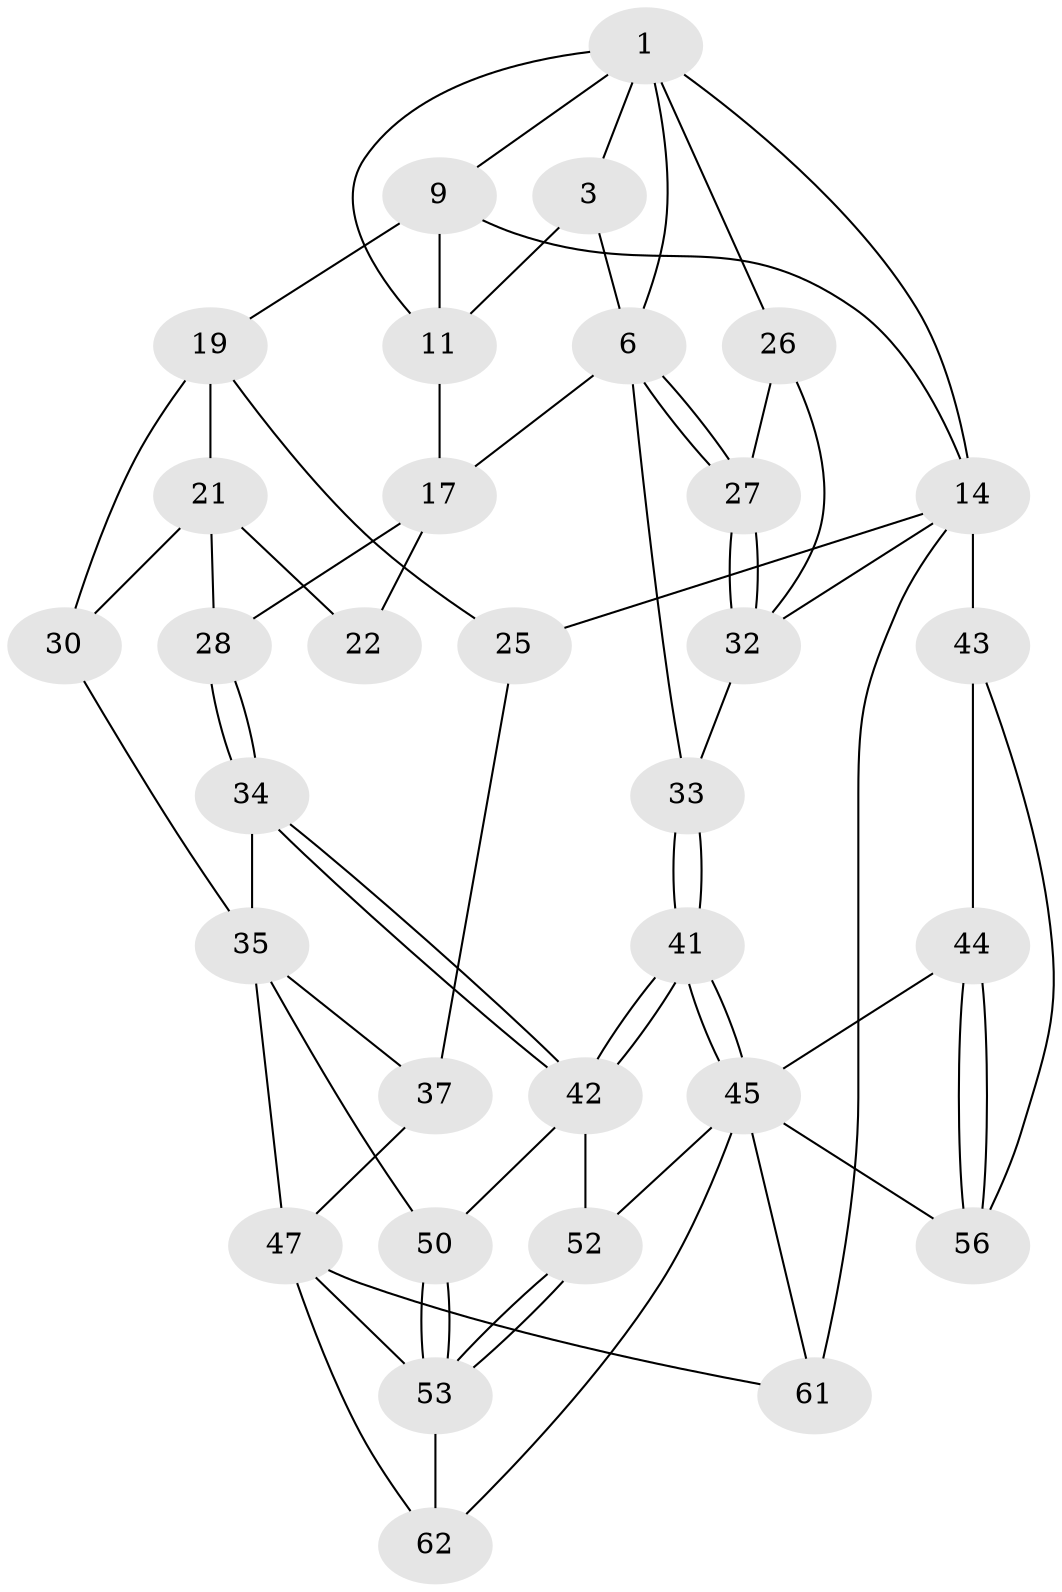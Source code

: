 // original degree distribution, {3: 0.046875, 5: 0.578125, 4: 0.1875, 6: 0.1875}
// Generated by graph-tools (version 1.1) at 2025/27/03/15/25 16:27:57]
// undirected, 32 vertices, 69 edges
graph export_dot {
graph [start="1"]
  node [color=gray90,style=filled];
  1 [pos="+0.5248291166071354+0",super="+2+4"];
  3 [pos="+0.47244836645536936+0.009202242314562606",super="+8"];
  6 [pos="+0.5256133142523395+0.14640917464284736",super="+7"];
  9 [pos="+0+0",super="+10"];
  11 [pos="+0.340144045201634+0.06740183198299853",super="+12"];
  14 [pos="+1+0",super="+39+15"];
  17 [pos="+0.37584416289655653+0.25805872638093347",super="+18+23"];
  19 [pos="+0.057363259133517086+0",super="+24+20"];
  21 [pos="+0.18600355109556752+0.15688237729247828",super="+29"];
  22 [pos="+0.2161778258689088+0.16575980690196618"];
  25 [pos="+0+0.5227247746105582",super="+38"];
  26 [pos="+0.7804941080096608+0.15019274357898632"];
  27 [pos="+0.7134729198600198+0.21165684555837302"];
  28 [pos="+0.34143987238597767+0.36368715542481933"];
  30 [pos="+0.1601526591296306+0.2536840059015766",super="+31"];
  32 [pos="+0.6695440974971374+0.3634809607122419",super="+40"];
  33 [pos="+0.6104804093387731+0.4165490274460651"];
  34 [pos="+0.34639804059838575+0.43744852887384766"];
  35 [pos="+0.2704032538455746+0.46742466050894604",super="+46+36"];
  37 [pos="+0+0.5479899933357497"];
  41 [pos="+0.5326552195974368+0.5236780112950168"];
  42 [pos="+0.5306296739493839+0.52336711783059",super="+49"];
  43 [pos="+1+0.6239037544003976",super="+54"];
  44 [pos="+0.7933446872735811+0.6794052199174128"];
  45 [pos="+0.5850760908179922+0.6018330740072667",super="+51"];
  47 [pos="+0.2202815009276318+0.7172358654793238",super="+48"];
  50 [pos="+0.33997449343929886+0.7011910327760909"];
  52 [pos="+0.4703528456711298+0.926923186279463"];
  53 [pos="+0.3589717314917101+0.8333585593958858",super="+55"];
  56 [pos="+0.6651243105083362+1",super="+57"];
  61 [pos="+0+1"];
  62 [pos="+0.170387942016194+0.8406342807903243"];
  1 -- 3;
  1 -- 6;
  1 -- 9;
  1 -- 26;
  1 -- 14;
  1 -- 11;
  3 -- 6;
  3 -- 11;
  6 -- 27;
  6 -- 27;
  6 -- 17;
  6 -- 33;
  9 -- 11;
  9 -- 19;
  9 -- 14;
  11 -- 17;
  14 -- 43 [weight=3];
  14 -- 25 [weight=2];
  14 -- 61;
  14 -- 32;
  17 -- 28;
  17 -- 22;
  19 -- 25;
  19 -- 30 [weight=2];
  19 -- 21;
  21 -- 22;
  21 -- 28;
  21 -- 30;
  25 -- 37;
  26 -- 27;
  26 -- 32;
  27 -- 32;
  27 -- 32;
  28 -- 34;
  28 -- 34;
  30 -- 35;
  32 -- 33;
  33 -- 41;
  33 -- 41;
  34 -- 35;
  34 -- 42;
  34 -- 42;
  35 -- 50;
  35 -- 47;
  35 -- 37;
  37 -- 47;
  41 -- 42;
  41 -- 42;
  41 -- 45;
  41 -- 45;
  42 -- 50;
  42 -- 52;
  43 -- 44;
  43 -- 56;
  44 -- 45;
  44 -- 56;
  44 -- 56;
  45 -- 61;
  45 -- 52;
  45 -- 56 [weight=2];
  45 -- 62;
  47 -- 53;
  47 -- 61;
  47 -- 62;
  50 -- 53;
  50 -- 53;
  52 -- 53;
  52 -- 53;
  53 -- 62;
}
